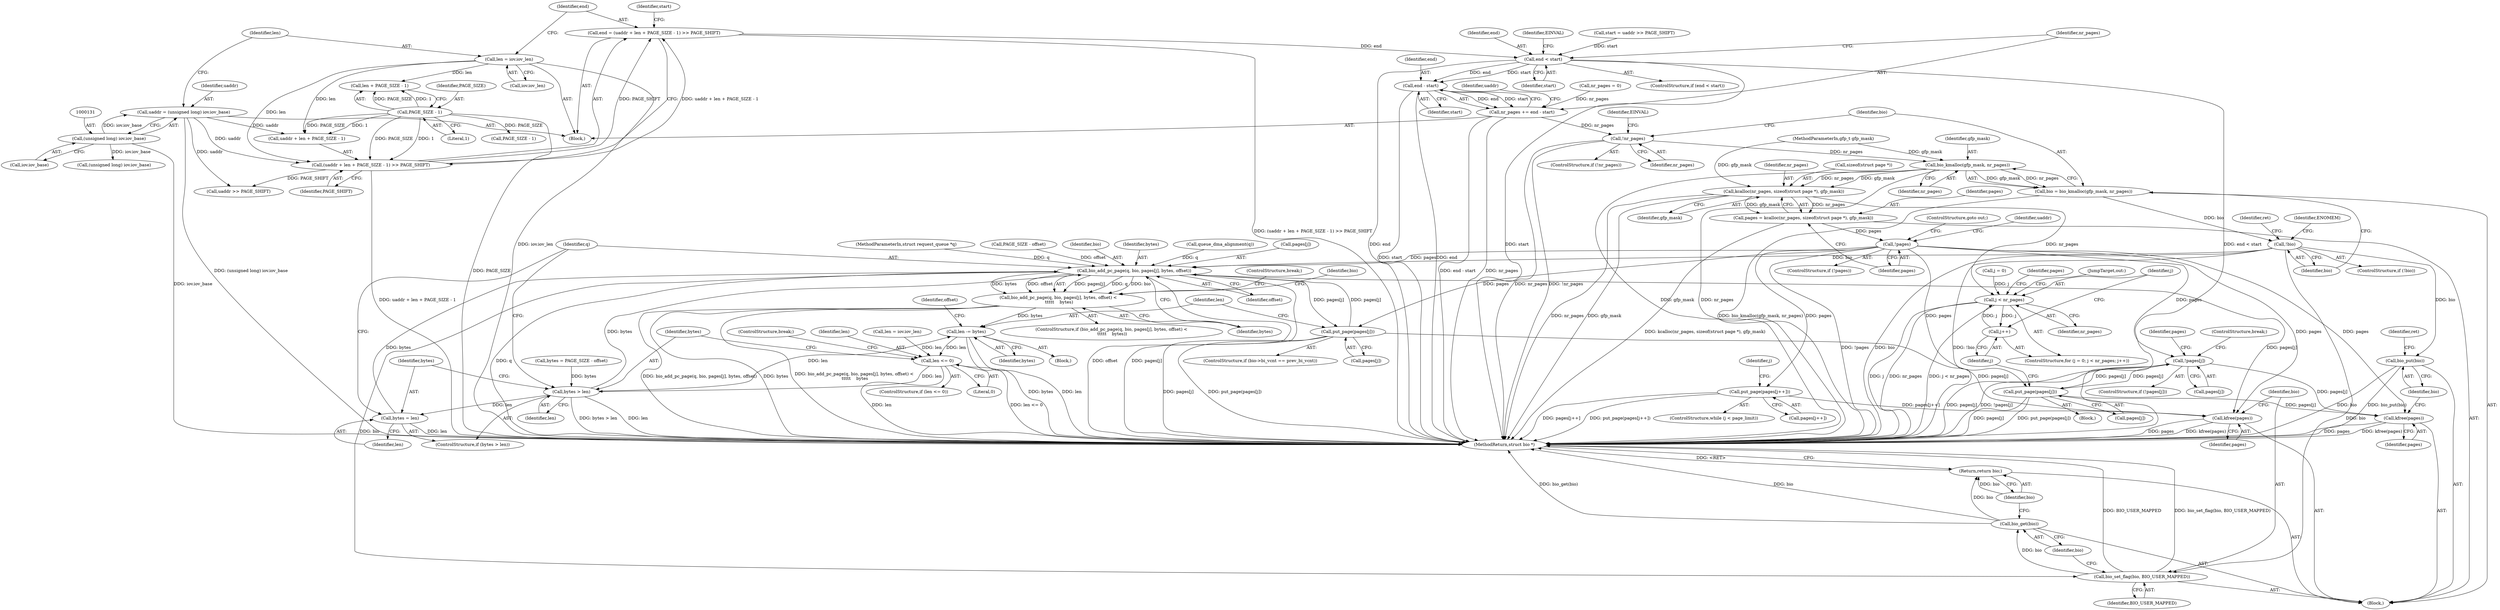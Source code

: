 digraph "0_linux_95d78c28b5a85bacbc29b8dba7c04babb9b0d467@integer" {
"1000142" [label="(Call,end = (uaddr + len + PAGE_SIZE - 1) >> PAGE_SHIFT)"];
"1000144" [label="(Call,(uaddr + len + PAGE_SIZE - 1) >> PAGE_SHIFT)"];
"1000128" [label="(Call,uaddr = (unsigned long) iov.iov_base)"];
"1000130" [label="(Call,(unsigned long) iov.iov_base)"];
"1000136" [label="(Call,len = iov.iov_len)"];
"1000149" [label="(Call,PAGE_SIZE - 1)"];
"1000160" [label="(Call,end < start)"];
"1000169" [label="(Call,end - start)"];
"1000167" [label="(Call,nr_pages += end - start)"];
"1000182" [label="(Call,!nr_pages)"];
"1000190" [label="(Call,bio_kmalloc(gfp_mask, nr_pages))"];
"1000188" [label="(Call,bio = bio_kmalloc(gfp_mask, nr_pages))"];
"1000194" [label="(Call,!bio)"];
"1000326" [label="(Call,bio_add_pc_page(q, bio, pages[j], bytes, offset))"];
"1000325" [label="(Call,bio_add_pc_page(q, bio, pages[j], bytes, offset) <\n \t\t\t\t\t    bytes)"];
"1000346" [label="(Call,len -= bytes)"];
"1000313" [label="(Call,len <= 0)"];
"1000318" [label="(Call,bytes > len)"];
"1000321" [label="(Call,bytes = len)"];
"1000342" [label="(Call,put_page(pages[j]))"];
"1000364" [label="(Call,kfree(pages))"];
"1000366" [label="(Call,bio_set_flag(bio, BIO_USER_MAPPED))"];
"1000369" [label="(Call,bio_get(bio))"];
"1000371" [label="(Return,return bio;)"];
"1000397" [label="(Call,bio_put(bio))"];
"1000206" [label="(Call,kcalloc(nr_pages, sizeof(struct page *), gfp_mask))"];
"1000204" [label="(Call,pages = kcalloc(nr_pages, sizeof(struct page *), gfp_mask))"];
"1000212" [label="(Call,!pages)"];
"1000359" [label="(Call,put_page(pages[j++]))"];
"1000385" [label="(Call,!pages[j])"];
"1000390" [label="(Call,put_page(pages[j]))"];
"1000395" [label="(Call,kfree(pages))"];
"1000378" [label="(Call,j < nr_pages)"];
"1000381" [label="(Call,j++)"];
"1000204" [label="(Call,pages = kcalloc(nr_pages, sizeof(struct page *), gfp_mask))"];
"1000385" [label="(Call,!pages[j])"];
"1000359" [label="(Call,put_page(pages[j++]))"];
"1000137" [label="(Identifier,len)"];
"1000367" [label="(Identifier,bio)"];
"1000166" [label="(Identifier,EINVAL)"];
"1000386" [label="(Call,pages[j])"];
"1000335" [label="(ControlStructure,break;)"];
"1000357" [label="(Identifier,j)"];
"1000187" [label="(Identifier,EINVAL)"];
"1000129" [label="(Identifier,uaddr)"];
"1000369" [label="(Call,bio_get(bio))"];
"1000183" [label="(Identifier,nr_pages)"];
"1000364" [label="(Call,kfree(pages))"];
"1000201" [label="(Identifier,ret)"];
"1000213" [label="(Identifier,pages)"];
"1000375" [label="(Call,j = 0)"];
"1000301" [label="(Call,bytes = PAGE_SIZE - offset)"];
"1000332" [label="(Identifier,bytes)"];
"1000175" [label="(Call,queue_dma_alignment(q))"];
"1000371" [label="(Return,return bio;)"];
"1000312" [label="(ControlStructure,if (len <= 0))"];
"1000109" [label="(MethodParameterIn,gfp_t gfp_mask)"];
"1000132" [label="(Call,iov.iov_base)"];
"1000325" [label="(Call,bio_add_pc_page(q, bio, pages[j], bytes, offset) <\n \t\t\t\t\t    bytes)"];
"1000225" [label="(Call,len = iov.iov_len)"];
"1000188" [label="(Call,bio = bio_kmalloc(gfp_mask, nr_pages))"];
"1000355" [label="(ControlStructure,while (j < page_limit))"];
"1000322" [label="(Identifier,bytes)"];
"1000181" [label="(ControlStructure,if (!nr_pages))"];
"1000316" [label="(ControlStructure,break;)"];
"1000339" [label="(Identifier,bio)"];
"1000199" [label="(Identifier,ENOMEM)"];
"1000299" [label="(Block,)"];
"1000194" [label="(Call,!bio)"];
"1000336" [label="(ControlStructure,if (bio->bi_vcnt == prev_bi_vcnt))"];
"1000366" [label="(Call,bio_set_flag(bio, BIO_USER_MAPPED))"];
"1000329" [label="(Call,pages[j])"];
"1000168" [label="(Identifier,nr_pages)"];
"1000324" [label="(ControlStructure,if (bio_add_pc_page(q, bio, pages[j], bytes, offset) <\n \t\t\t\t\t    bytes))"];
"1000152" [label="(Identifier,PAGE_SHIFT)"];
"1000212" [label="(Call,!pages)"];
"1000333" [label="(Identifier,offset)"];
"1000381" [label="(Call,j++)"];
"1000159" [label="(ControlStructure,if (end < start))"];
"1000191" [label="(Identifier,gfp_mask)"];
"1000162" [label="(Identifier,start)"];
"1000327" [label="(Identifier,q)"];
"1000138" [label="(Call,iov.iov_len)"];
"1000392" [label="(Identifier,pages)"];
"1000144" [label="(Call,(uaddr + len + PAGE_SIZE - 1) >> PAGE_SHIFT)"];
"1000189" [label="(Identifier,bio)"];
"1000107" [label="(MethodParameterIn,struct request_queue *q)"];
"1000382" [label="(Identifier,j)"];
"1000384" [label="(ControlStructure,if (!pages[j]))"];
"1000387" [label="(Identifier,pages)"];
"1000323" [label="(Identifier,len)"];
"1000326" [label="(Call,bio_add_pc_page(q, bio, pages[j], bytes, offset))"];
"1000350" [label="(Identifier,offset)"];
"1000303" [label="(Call,PAGE_SIZE - offset)"];
"1000154" [label="(Call,start = uaddr >> PAGE_SHIFT)"];
"1000396" [label="(Identifier,pages)"];
"1000334" [label="(Identifier,bytes)"];
"1000151" [label="(Literal,1)"];
"1000169" [label="(Call,end - start)"];
"1000379" [label="(Identifier,j)"];
"1000143" [label="(Identifier,end)"];
"1000190" [label="(Call,bio_kmalloc(gfp_mask, nr_pages))"];
"1000161" [label="(Identifier,end)"];
"1000195" [label="(Identifier,bio)"];
"1000342" [label="(Call,put_page(pages[j]))"];
"1000343" [label="(Call,pages[j])"];
"1000383" [label="(Block,)"];
"1000155" [label="(Identifier,start)"];
"1000314" [label="(Identifier,len)"];
"1000380" [label="(Identifier,nr_pages)"];
"1000142" [label="(Call,end = (uaddr + len + PAGE_SIZE - 1) >> PAGE_SHIFT)"];
"1000110" [label="(Block,)"];
"1000315" [label="(Literal,0)"];
"1000211" [label="(ControlStructure,if (!pages))"];
"1000126" [label="(Block,)"];
"1000374" [label="(ControlStructure,for (j = 0; j < nr_pages; j++))"];
"1000318" [label="(Call,bytes > len)"];
"1000170" [label="(Identifier,end)"];
"1000346" [label="(Call,len -= bytes)"];
"1000149" [label="(Call,PAGE_SIZE - 1)"];
"1000238" [label="(Call,PAGE_SIZE - 1)"];
"1000365" [label="(Identifier,pages)"];
"1000401" [label="(Identifier,ret)"];
"1000147" [label="(Call,len + PAGE_SIZE - 1)"];
"1000394" [label="(JumpTarget,out:)"];
"1000193" [label="(ControlStructure,if (!bio))"];
"1000207" [label="(Identifier,nr_pages)"];
"1000391" [label="(Call,pages[j])"];
"1000347" [label="(Identifier,len)"];
"1000320" [label="(Identifier,len)"];
"1000192" [label="(Identifier,nr_pages)"];
"1000378" [label="(Call,j < nr_pages)"];
"1000156" [label="(Call,uaddr >> PAGE_SHIFT)"];
"1000128" [label="(Call,uaddr = (unsigned long) iov.iov_base)"];
"1000348" [label="(Identifier,bytes)"];
"1000321" [label="(Call,bytes = len)"];
"1000372" [label="(Identifier,bio)"];
"1000150" [label="(Identifier,PAGE_SIZE)"];
"1000313" [label="(Call,len <= 0)"];
"1000218" [label="(Identifier,uaddr)"];
"1000389" [label="(ControlStructure,break;)"];
"1000210" [label="(Identifier,gfp_mask)"];
"1000368" [label="(Identifier,BIO_USER_MAPPED)"];
"1000390" [label="(Call,put_page(pages[j]))"];
"1000182" [label="(Call,!nr_pages)"];
"1000174" [label="(Identifier,uaddr)"];
"1000219" [label="(Call,(unsigned long) iov.iov_base)"];
"1000145" [label="(Call,uaddr + len + PAGE_SIZE - 1)"];
"1000171" [label="(Identifier,start)"];
"1000214" [label="(ControlStructure,goto out;)"];
"1000395" [label="(Call,kfree(pages))"];
"1000397" [label="(Call,bio_put(bio))"];
"1000130" [label="(Call,(unsigned long) iov.iov_base)"];
"1000205" [label="(Identifier,pages)"];
"1000402" [label="(MethodReturn,struct bio *)"];
"1000328" [label="(Identifier,bio)"];
"1000370" [label="(Identifier,bio)"];
"1000206" [label="(Call,kcalloc(nr_pages, sizeof(struct page *), gfp_mask))"];
"1000319" [label="(Identifier,bytes)"];
"1000113" [label="(Call,nr_pages = 0)"];
"1000398" [label="(Identifier,bio)"];
"1000317" [label="(ControlStructure,if (bytes > len))"];
"1000360" [label="(Call,pages[j++])"];
"1000208" [label="(Call,sizeof(struct page *))"];
"1000160" [label="(Call,end < start)"];
"1000167" [label="(Call,nr_pages += end - start)"];
"1000136" [label="(Call,len = iov.iov_len)"];
"1000142" -> "1000126"  [label="AST: "];
"1000142" -> "1000144"  [label="CFG: "];
"1000143" -> "1000142"  [label="AST: "];
"1000144" -> "1000142"  [label="AST: "];
"1000155" -> "1000142"  [label="CFG: "];
"1000142" -> "1000402"  [label="DDG: (uaddr + len + PAGE_SIZE - 1) >> PAGE_SHIFT"];
"1000144" -> "1000142"  [label="DDG: uaddr + len + PAGE_SIZE - 1"];
"1000144" -> "1000142"  [label="DDG: PAGE_SHIFT"];
"1000142" -> "1000160"  [label="DDG: end"];
"1000144" -> "1000152"  [label="CFG: "];
"1000145" -> "1000144"  [label="AST: "];
"1000152" -> "1000144"  [label="AST: "];
"1000144" -> "1000402"  [label="DDG: uaddr + len + PAGE_SIZE - 1"];
"1000128" -> "1000144"  [label="DDG: uaddr"];
"1000136" -> "1000144"  [label="DDG: len"];
"1000149" -> "1000144"  [label="DDG: PAGE_SIZE"];
"1000149" -> "1000144"  [label="DDG: 1"];
"1000144" -> "1000156"  [label="DDG: PAGE_SHIFT"];
"1000128" -> "1000126"  [label="AST: "];
"1000128" -> "1000130"  [label="CFG: "];
"1000129" -> "1000128"  [label="AST: "];
"1000130" -> "1000128"  [label="AST: "];
"1000137" -> "1000128"  [label="CFG: "];
"1000128" -> "1000402"  [label="DDG: (unsigned long) iov.iov_base"];
"1000130" -> "1000128"  [label="DDG: iov.iov_base"];
"1000128" -> "1000145"  [label="DDG: uaddr"];
"1000128" -> "1000156"  [label="DDG: uaddr"];
"1000130" -> "1000132"  [label="CFG: "];
"1000131" -> "1000130"  [label="AST: "];
"1000132" -> "1000130"  [label="AST: "];
"1000130" -> "1000402"  [label="DDG: iov.iov_base"];
"1000130" -> "1000219"  [label="DDG: iov.iov_base"];
"1000136" -> "1000126"  [label="AST: "];
"1000136" -> "1000138"  [label="CFG: "];
"1000137" -> "1000136"  [label="AST: "];
"1000138" -> "1000136"  [label="AST: "];
"1000143" -> "1000136"  [label="CFG: "];
"1000136" -> "1000402"  [label="DDG: iov.iov_len"];
"1000136" -> "1000145"  [label="DDG: len"];
"1000136" -> "1000147"  [label="DDG: len"];
"1000149" -> "1000147"  [label="AST: "];
"1000149" -> "1000151"  [label="CFG: "];
"1000150" -> "1000149"  [label="AST: "];
"1000151" -> "1000149"  [label="AST: "];
"1000147" -> "1000149"  [label="CFG: "];
"1000149" -> "1000402"  [label="DDG: PAGE_SIZE"];
"1000149" -> "1000145"  [label="DDG: PAGE_SIZE"];
"1000149" -> "1000145"  [label="DDG: 1"];
"1000149" -> "1000147"  [label="DDG: PAGE_SIZE"];
"1000149" -> "1000147"  [label="DDG: 1"];
"1000149" -> "1000238"  [label="DDG: PAGE_SIZE"];
"1000160" -> "1000159"  [label="AST: "];
"1000160" -> "1000162"  [label="CFG: "];
"1000161" -> "1000160"  [label="AST: "];
"1000162" -> "1000160"  [label="AST: "];
"1000166" -> "1000160"  [label="CFG: "];
"1000168" -> "1000160"  [label="CFG: "];
"1000160" -> "1000402"  [label="DDG: end < start"];
"1000160" -> "1000402"  [label="DDG: start"];
"1000160" -> "1000402"  [label="DDG: end"];
"1000154" -> "1000160"  [label="DDG: start"];
"1000160" -> "1000169"  [label="DDG: end"];
"1000160" -> "1000169"  [label="DDG: start"];
"1000169" -> "1000167"  [label="AST: "];
"1000169" -> "1000171"  [label="CFG: "];
"1000170" -> "1000169"  [label="AST: "];
"1000171" -> "1000169"  [label="AST: "];
"1000167" -> "1000169"  [label="CFG: "];
"1000169" -> "1000402"  [label="DDG: start"];
"1000169" -> "1000402"  [label="DDG: end"];
"1000169" -> "1000167"  [label="DDG: end"];
"1000169" -> "1000167"  [label="DDG: start"];
"1000167" -> "1000126"  [label="AST: "];
"1000168" -> "1000167"  [label="AST: "];
"1000174" -> "1000167"  [label="CFG: "];
"1000167" -> "1000402"  [label="DDG: nr_pages"];
"1000167" -> "1000402"  [label="DDG: end - start"];
"1000113" -> "1000167"  [label="DDG: nr_pages"];
"1000167" -> "1000182"  [label="DDG: nr_pages"];
"1000182" -> "1000181"  [label="AST: "];
"1000182" -> "1000183"  [label="CFG: "];
"1000183" -> "1000182"  [label="AST: "];
"1000187" -> "1000182"  [label="CFG: "];
"1000189" -> "1000182"  [label="CFG: "];
"1000182" -> "1000402"  [label="DDG: !nr_pages"];
"1000182" -> "1000402"  [label="DDG: nr_pages"];
"1000182" -> "1000190"  [label="DDG: nr_pages"];
"1000190" -> "1000188"  [label="AST: "];
"1000190" -> "1000192"  [label="CFG: "];
"1000191" -> "1000190"  [label="AST: "];
"1000192" -> "1000190"  [label="AST: "];
"1000188" -> "1000190"  [label="CFG: "];
"1000190" -> "1000402"  [label="DDG: gfp_mask"];
"1000190" -> "1000402"  [label="DDG: nr_pages"];
"1000190" -> "1000188"  [label="DDG: gfp_mask"];
"1000190" -> "1000188"  [label="DDG: nr_pages"];
"1000109" -> "1000190"  [label="DDG: gfp_mask"];
"1000190" -> "1000206"  [label="DDG: nr_pages"];
"1000190" -> "1000206"  [label="DDG: gfp_mask"];
"1000188" -> "1000110"  [label="AST: "];
"1000189" -> "1000188"  [label="AST: "];
"1000195" -> "1000188"  [label="CFG: "];
"1000188" -> "1000402"  [label="DDG: bio_kmalloc(gfp_mask, nr_pages)"];
"1000188" -> "1000194"  [label="DDG: bio"];
"1000194" -> "1000193"  [label="AST: "];
"1000194" -> "1000195"  [label="CFG: "];
"1000195" -> "1000194"  [label="AST: "];
"1000199" -> "1000194"  [label="CFG: "];
"1000201" -> "1000194"  [label="CFG: "];
"1000194" -> "1000402"  [label="DDG: !bio"];
"1000194" -> "1000402"  [label="DDG: bio"];
"1000194" -> "1000326"  [label="DDG: bio"];
"1000194" -> "1000366"  [label="DDG: bio"];
"1000194" -> "1000397"  [label="DDG: bio"];
"1000326" -> "1000325"  [label="AST: "];
"1000326" -> "1000333"  [label="CFG: "];
"1000327" -> "1000326"  [label="AST: "];
"1000328" -> "1000326"  [label="AST: "];
"1000329" -> "1000326"  [label="AST: "];
"1000332" -> "1000326"  [label="AST: "];
"1000333" -> "1000326"  [label="AST: "];
"1000334" -> "1000326"  [label="CFG: "];
"1000326" -> "1000402"  [label="DDG: offset"];
"1000326" -> "1000402"  [label="DDG: pages[j]"];
"1000326" -> "1000402"  [label="DDG: q"];
"1000326" -> "1000325"  [label="DDG: pages[j]"];
"1000326" -> "1000325"  [label="DDG: q"];
"1000326" -> "1000325"  [label="DDG: bio"];
"1000326" -> "1000325"  [label="DDG: bytes"];
"1000326" -> "1000325"  [label="DDG: offset"];
"1000175" -> "1000326"  [label="DDG: q"];
"1000107" -> "1000326"  [label="DDG: q"];
"1000342" -> "1000326"  [label="DDG: pages[j]"];
"1000212" -> "1000326"  [label="DDG: pages"];
"1000318" -> "1000326"  [label="DDG: bytes"];
"1000321" -> "1000326"  [label="DDG: bytes"];
"1000303" -> "1000326"  [label="DDG: offset"];
"1000326" -> "1000342"  [label="DDG: pages[j]"];
"1000326" -> "1000364"  [label="DDG: pages[j]"];
"1000326" -> "1000366"  [label="DDG: bio"];
"1000325" -> "1000324"  [label="AST: "];
"1000325" -> "1000334"  [label="CFG: "];
"1000334" -> "1000325"  [label="AST: "];
"1000335" -> "1000325"  [label="CFG: "];
"1000339" -> "1000325"  [label="CFG: "];
"1000325" -> "1000402"  [label="DDG: bio_add_pc_page(q, bio, pages[j], bytes, offset)"];
"1000325" -> "1000402"  [label="DDG: bytes"];
"1000325" -> "1000402"  [label="DDG: bio_add_pc_page(q, bio, pages[j], bytes, offset) <\n \t\t\t\t\t    bytes"];
"1000325" -> "1000346"  [label="DDG: bytes"];
"1000346" -> "1000299"  [label="AST: "];
"1000346" -> "1000348"  [label="CFG: "];
"1000347" -> "1000346"  [label="AST: "];
"1000348" -> "1000346"  [label="AST: "];
"1000350" -> "1000346"  [label="CFG: "];
"1000346" -> "1000402"  [label="DDG: bytes"];
"1000346" -> "1000402"  [label="DDG: len"];
"1000346" -> "1000313"  [label="DDG: len"];
"1000318" -> "1000346"  [label="DDG: len"];
"1000313" -> "1000312"  [label="AST: "];
"1000313" -> "1000315"  [label="CFG: "];
"1000314" -> "1000313"  [label="AST: "];
"1000315" -> "1000313"  [label="AST: "];
"1000316" -> "1000313"  [label="CFG: "];
"1000319" -> "1000313"  [label="CFG: "];
"1000313" -> "1000402"  [label="DDG: len <= 0"];
"1000313" -> "1000402"  [label="DDG: len"];
"1000225" -> "1000313"  [label="DDG: len"];
"1000313" -> "1000318"  [label="DDG: len"];
"1000318" -> "1000317"  [label="AST: "];
"1000318" -> "1000320"  [label="CFG: "];
"1000319" -> "1000318"  [label="AST: "];
"1000320" -> "1000318"  [label="AST: "];
"1000322" -> "1000318"  [label="CFG: "];
"1000327" -> "1000318"  [label="CFG: "];
"1000318" -> "1000402"  [label="DDG: bytes > len"];
"1000318" -> "1000402"  [label="DDG: len"];
"1000301" -> "1000318"  [label="DDG: bytes"];
"1000318" -> "1000321"  [label="DDG: len"];
"1000321" -> "1000317"  [label="AST: "];
"1000321" -> "1000323"  [label="CFG: "];
"1000322" -> "1000321"  [label="AST: "];
"1000323" -> "1000321"  [label="AST: "];
"1000327" -> "1000321"  [label="CFG: "];
"1000321" -> "1000402"  [label="DDG: len"];
"1000342" -> "1000336"  [label="AST: "];
"1000342" -> "1000343"  [label="CFG: "];
"1000343" -> "1000342"  [label="AST: "];
"1000347" -> "1000342"  [label="CFG: "];
"1000342" -> "1000402"  [label="DDG: pages[j]"];
"1000342" -> "1000402"  [label="DDG: put_page(pages[j])"];
"1000212" -> "1000342"  [label="DDG: pages"];
"1000342" -> "1000364"  [label="DDG: pages[j]"];
"1000364" -> "1000110"  [label="AST: "];
"1000364" -> "1000365"  [label="CFG: "];
"1000365" -> "1000364"  [label="AST: "];
"1000367" -> "1000364"  [label="CFG: "];
"1000364" -> "1000402"  [label="DDG: pages"];
"1000364" -> "1000402"  [label="DDG: kfree(pages)"];
"1000359" -> "1000364"  [label="DDG: pages[j++]"];
"1000212" -> "1000364"  [label="DDG: pages"];
"1000366" -> "1000110"  [label="AST: "];
"1000366" -> "1000368"  [label="CFG: "];
"1000367" -> "1000366"  [label="AST: "];
"1000368" -> "1000366"  [label="AST: "];
"1000370" -> "1000366"  [label="CFG: "];
"1000366" -> "1000402"  [label="DDG: BIO_USER_MAPPED"];
"1000366" -> "1000402"  [label="DDG: bio_set_flag(bio, BIO_USER_MAPPED)"];
"1000366" -> "1000369"  [label="DDG: bio"];
"1000369" -> "1000110"  [label="AST: "];
"1000369" -> "1000370"  [label="CFG: "];
"1000370" -> "1000369"  [label="AST: "];
"1000372" -> "1000369"  [label="CFG: "];
"1000369" -> "1000402"  [label="DDG: bio_get(bio)"];
"1000369" -> "1000402"  [label="DDG: bio"];
"1000369" -> "1000371"  [label="DDG: bio"];
"1000371" -> "1000110"  [label="AST: "];
"1000371" -> "1000372"  [label="CFG: "];
"1000372" -> "1000371"  [label="AST: "];
"1000402" -> "1000371"  [label="CFG: "];
"1000371" -> "1000402"  [label="DDG: <RET>"];
"1000372" -> "1000371"  [label="DDG: bio"];
"1000397" -> "1000110"  [label="AST: "];
"1000397" -> "1000398"  [label="CFG: "];
"1000398" -> "1000397"  [label="AST: "];
"1000401" -> "1000397"  [label="CFG: "];
"1000397" -> "1000402"  [label="DDG: bio_put(bio)"];
"1000397" -> "1000402"  [label="DDG: bio"];
"1000206" -> "1000204"  [label="AST: "];
"1000206" -> "1000210"  [label="CFG: "];
"1000207" -> "1000206"  [label="AST: "];
"1000208" -> "1000206"  [label="AST: "];
"1000210" -> "1000206"  [label="AST: "];
"1000204" -> "1000206"  [label="CFG: "];
"1000206" -> "1000402"  [label="DDG: gfp_mask"];
"1000206" -> "1000402"  [label="DDG: nr_pages"];
"1000206" -> "1000204"  [label="DDG: nr_pages"];
"1000206" -> "1000204"  [label="DDG: gfp_mask"];
"1000109" -> "1000206"  [label="DDG: gfp_mask"];
"1000206" -> "1000378"  [label="DDG: nr_pages"];
"1000204" -> "1000110"  [label="AST: "];
"1000205" -> "1000204"  [label="AST: "];
"1000213" -> "1000204"  [label="CFG: "];
"1000204" -> "1000402"  [label="DDG: kcalloc(nr_pages, sizeof(struct page *), gfp_mask)"];
"1000204" -> "1000212"  [label="DDG: pages"];
"1000212" -> "1000211"  [label="AST: "];
"1000212" -> "1000213"  [label="CFG: "];
"1000213" -> "1000212"  [label="AST: "];
"1000214" -> "1000212"  [label="CFG: "];
"1000218" -> "1000212"  [label="CFG: "];
"1000212" -> "1000402"  [label="DDG: !pages"];
"1000212" -> "1000359"  [label="DDG: pages"];
"1000212" -> "1000385"  [label="DDG: pages"];
"1000212" -> "1000390"  [label="DDG: pages"];
"1000212" -> "1000395"  [label="DDG: pages"];
"1000359" -> "1000355"  [label="AST: "];
"1000359" -> "1000360"  [label="CFG: "];
"1000360" -> "1000359"  [label="AST: "];
"1000357" -> "1000359"  [label="CFG: "];
"1000359" -> "1000402"  [label="DDG: pages[j++]"];
"1000359" -> "1000402"  [label="DDG: put_page(pages[j++])"];
"1000385" -> "1000384"  [label="AST: "];
"1000385" -> "1000386"  [label="CFG: "];
"1000386" -> "1000385"  [label="AST: "];
"1000389" -> "1000385"  [label="CFG: "];
"1000392" -> "1000385"  [label="CFG: "];
"1000385" -> "1000402"  [label="DDG: pages[j]"];
"1000385" -> "1000402"  [label="DDG: !pages[j]"];
"1000390" -> "1000385"  [label="DDG: pages[j]"];
"1000385" -> "1000390"  [label="DDG: pages[j]"];
"1000385" -> "1000395"  [label="DDG: pages[j]"];
"1000390" -> "1000383"  [label="AST: "];
"1000390" -> "1000391"  [label="CFG: "];
"1000391" -> "1000390"  [label="AST: "];
"1000382" -> "1000390"  [label="CFG: "];
"1000390" -> "1000402"  [label="DDG: put_page(pages[j])"];
"1000390" -> "1000402"  [label="DDG: pages[j]"];
"1000390" -> "1000395"  [label="DDG: pages[j]"];
"1000395" -> "1000110"  [label="AST: "];
"1000395" -> "1000396"  [label="CFG: "];
"1000396" -> "1000395"  [label="AST: "];
"1000398" -> "1000395"  [label="CFG: "];
"1000395" -> "1000402"  [label="DDG: pages"];
"1000395" -> "1000402"  [label="DDG: kfree(pages)"];
"1000378" -> "1000374"  [label="AST: "];
"1000378" -> "1000380"  [label="CFG: "];
"1000379" -> "1000378"  [label="AST: "];
"1000380" -> "1000378"  [label="AST: "];
"1000387" -> "1000378"  [label="CFG: "];
"1000394" -> "1000378"  [label="CFG: "];
"1000378" -> "1000402"  [label="DDG: nr_pages"];
"1000378" -> "1000402"  [label="DDG: j"];
"1000378" -> "1000402"  [label="DDG: j < nr_pages"];
"1000375" -> "1000378"  [label="DDG: j"];
"1000381" -> "1000378"  [label="DDG: j"];
"1000378" -> "1000381"  [label="DDG: j"];
"1000381" -> "1000374"  [label="AST: "];
"1000381" -> "1000382"  [label="CFG: "];
"1000382" -> "1000381"  [label="AST: "];
"1000379" -> "1000381"  [label="CFG: "];
}
